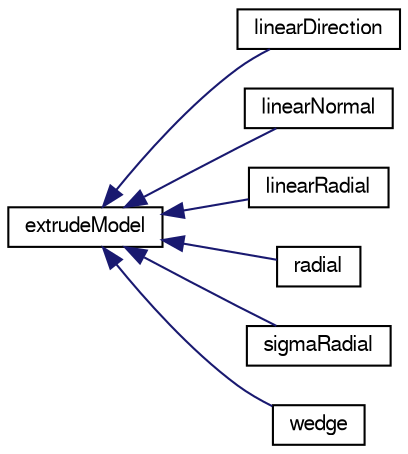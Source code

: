 digraph "Graphical Class Hierarchy"
{
  bgcolor="transparent";
  edge [fontname="FreeSans",fontsize="10",labelfontname="FreeSans",labelfontsize="10"];
  node [fontname="FreeSans",fontsize="10",shape=record];
  rankdir="LR";
  Node1 [label="extrudeModel",height=0.2,width=0.4,color="black",URL="$a00691.html",tooltip="Top level extrusion model class. "];
  Node1 -> Node2 [dir="back",color="midnightblue",fontsize="10",style="solid",fontname="FreeSans"];
  Node2 [label="linearDirection",height=0.2,width=0.4,color="black",URL="$a01297.html",tooltip="Extrudes by transforming points in a specified direction by a given distance. "];
  Node1 -> Node3 [dir="back",color="midnightblue",fontsize="10",style="solid",fontname="FreeSans"];
  Node3 [label="linearNormal",height=0.2,width=0.4,color="black",URL="$a01302.html",tooltip="Extrudes by transforming points normal to the surface by a given distance. "];
  Node1 -> Node4 [dir="back",color="midnightblue",fontsize="10",style="solid",fontname="FreeSans"];
  Node4 [label="linearRadial",height=0.2,width=0.4,color="black",URL="$a01303.html"];
  Node1 -> Node5 [dir="back",color="midnightblue",fontsize="10",style="solid",fontname="FreeSans"];
  Node5 [label="radial",height=0.2,width=0.4,color="black",URL="$a01997.html"];
  Node1 -> Node6 [dir="back",color="midnightblue",fontsize="10",style="solid",fontname="FreeSans"];
  Node6 [label="sigmaRadial",height=0.2,width=0.4,color="black",URL="$a02233.html"];
  Node1 -> Node7 [dir="back",color="midnightblue",fontsize="10",style="solid",fontname="FreeSans"];
  Node7 [label="wedge",height=0.2,width=0.4,color="black",URL="$a02780.html",tooltip="Extrudes by rotating a surface around an axis. "];
}
